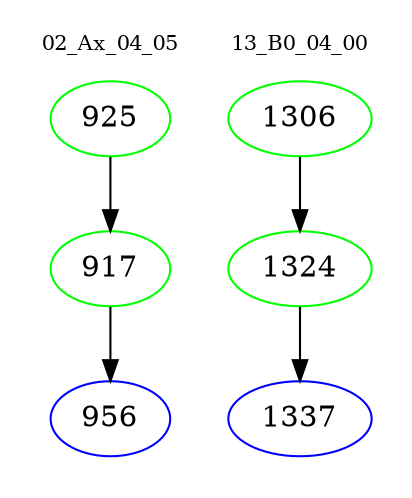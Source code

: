 digraph{
subgraph cluster_0 {
color = white
label = "02_Ax_04_05";
fontsize=10;
T0_925 [label="925", color="green"]
T0_925 -> T0_917 [color="black"]
T0_917 [label="917", color="green"]
T0_917 -> T0_956 [color="black"]
T0_956 [label="956", color="blue"]
}
subgraph cluster_1 {
color = white
label = "13_B0_04_00";
fontsize=10;
T1_1306 [label="1306", color="green"]
T1_1306 -> T1_1324 [color="black"]
T1_1324 [label="1324", color="green"]
T1_1324 -> T1_1337 [color="black"]
T1_1337 [label="1337", color="blue"]
}
}
